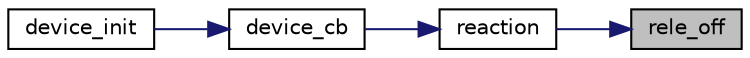 digraph "rele_off"
{
 // LATEX_PDF_SIZE
  edge [fontname="Helvetica",fontsize="10",labelfontname="Helvetica",labelfontsize="10"];
  node [fontname="Helvetica",fontsize="10",shape=record];
  rankdir="RL";
  Node1 [label="rele_off",height=0.2,width=0.4,color="black", fillcolor="grey75", style="filled", fontcolor="black",tooltip="relay shutdown"];
  Node1 -> Node2 [dir="back",color="midnightblue",fontsize="10",style="solid",fontname="Helvetica"];
  Node2 [label="reaction",height=0.2,width=0.4,color="black", fillcolor="white", style="filled",URL="$device_8c.html#af74410df7bafa98ffd560a734caaa73a",tooltip=" "];
  Node2 -> Node3 [dir="back",color="midnightblue",fontsize="10",style="solid",fontname="Helvetica"];
  Node3 [label="device_cb",height=0.2,width=0.4,color="black", fillcolor="white", style="filled",URL="$device_8c.html#a60082df9155e4151a9fd97148d281d2c",tooltip=" "];
  Node3 -> Node4 [dir="back",color="midnightblue",fontsize="10",style="solid",fontname="Helvetica"];
  Node4 [label="device_init",height=0.2,width=0.4,color="black", fillcolor="white", style="filled",URL="$device_8h.html#a94aed4ea5ddbc93af18fff358e42f57f",tooltip=" "];
}
